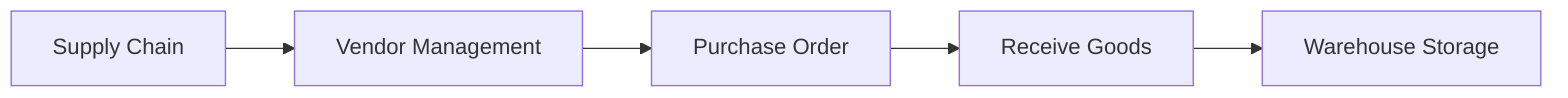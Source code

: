 flowchart LR
    Supply[Supply Chain] --> Vendor[Vendor Management]
    Vendor --> Purchase[Purchase Order]
    Purchase --> Receive[Receive Goods]
    Receive --> Storage[Warehouse Storage]